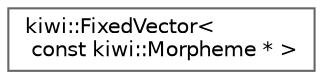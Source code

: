 digraph "Graphical Class Hierarchy"
{
 // LATEX_PDF_SIZE
  bgcolor="transparent";
  edge [fontname=Helvetica,fontsize=10,labelfontname=Helvetica,labelfontsize=10];
  node [fontname=Helvetica,fontsize=10,shape=box,height=0.2,width=0.4];
  rankdir="LR";
  Node0 [id="Node000000",label="kiwi::FixedVector\<\l const kiwi::Morpheme * \>",height=0.2,width=0.4,color="grey40", fillcolor="white", style="filled",URL="$classkiwi_1_1FixedVector.html",tooltip=" "];
}
